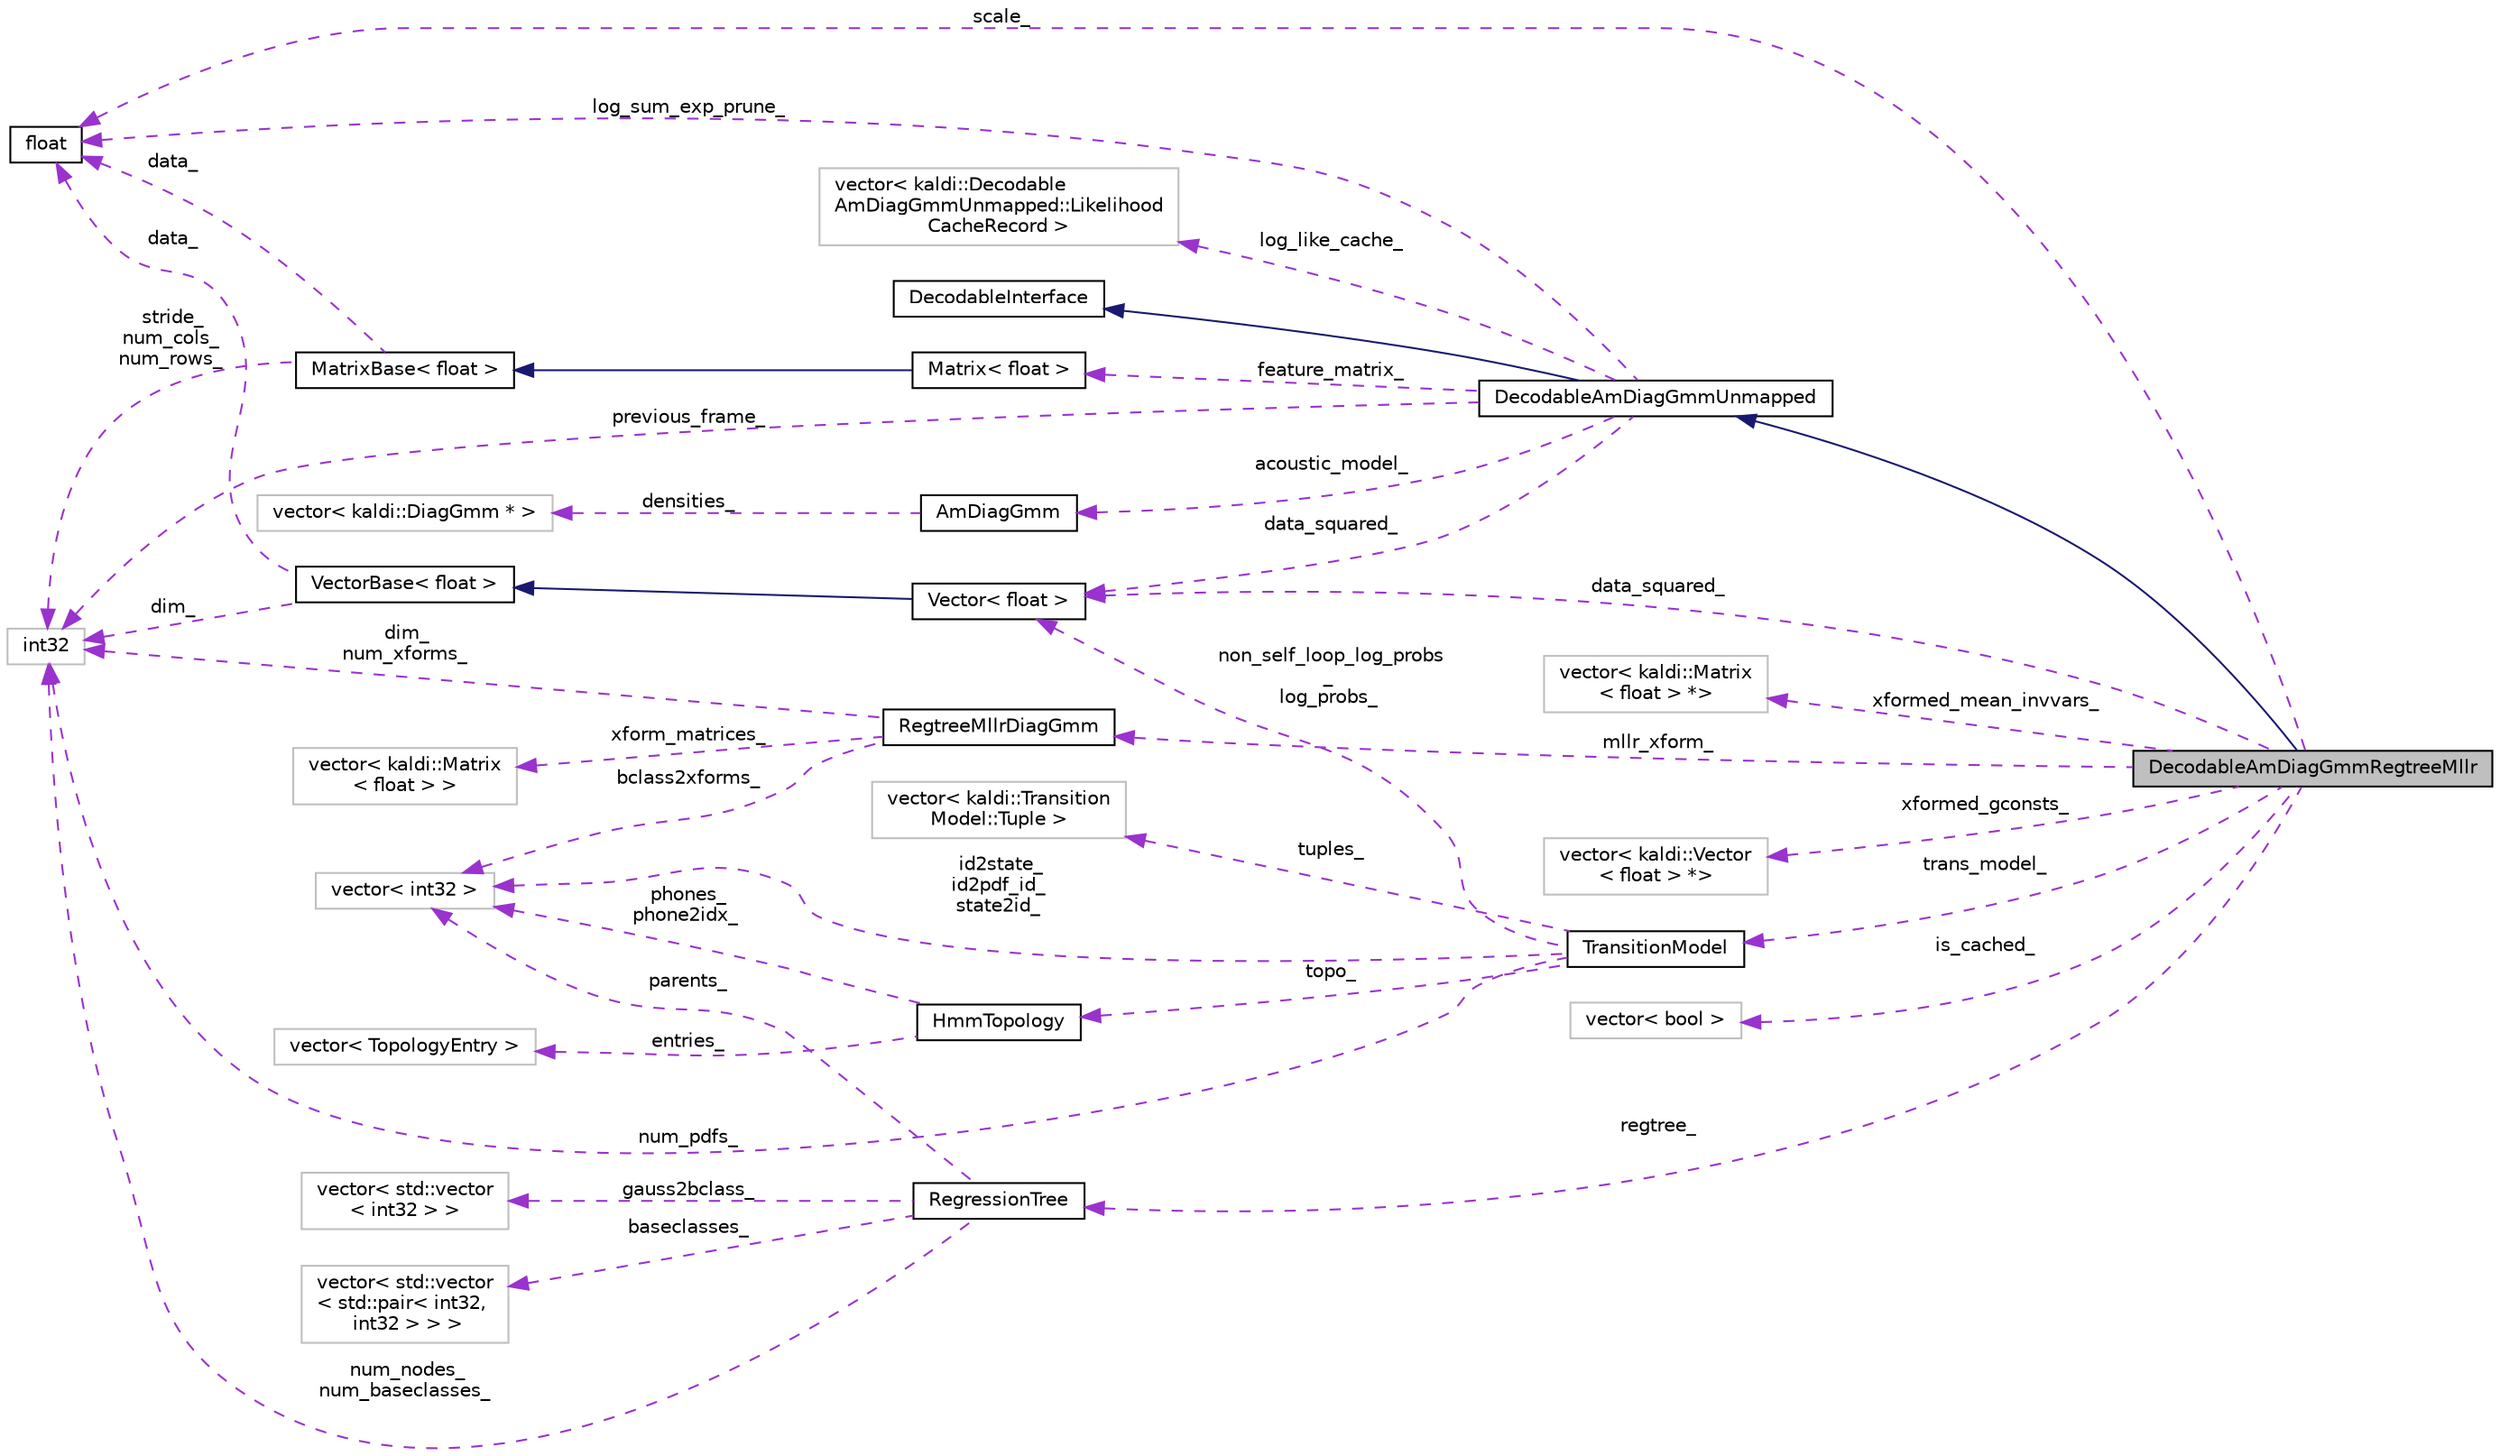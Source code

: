 digraph "DecodableAmDiagGmmRegtreeMllr"
{
  edge [fontname="Helvetica",fontsize="10",labelfontname="Helvetica",labelfontsize="10"];
  node [fontname="Helvetica",fontsize="10",shape=record];
  rankdir="LR";
  Node3 [label="DecodableAmDiagGmmRegtreeMllr",height=0.2,width=0.4,color="black", fillcolor="grey75", style="filled", fontcolor="black"];
  Node4 -> Node3 [dir="back",color="midnightblue",fontsize="10",style="solid",fontname="Helvetica"];
  Node4 [label="DecodableAmDiagGmmUnmapped",height=0.2,width=0.4,color="black", fillcolor="white", style="filled",URL="$classkaldi_1_1DecodableAmDiagGmmUnmapped.html",tooltip="DecodableAmDiagGmmUnmapped is a decodable object that takes indices that correspond to pdf-id&#39;s plus ..."];
  Node5 -> Node4 [dir="back",color="midnightblue",fontsize="10",style="solid",fontname="Helvetica"];
  Node5 [label="DecodableInterface",height=0.2,width=0.4,color="black", fillcolor="white", style="filled",URL="$classkaldi_1_1DecodableInterface.html",tooltip="DecodableInterface provides a link between the (acoustic-modeling and feature-processing) code and th..."];
  Node6 -> Node4 [dir="back",color="darkorchid3",fontsize="10",style="dashed",label=" log_sum_exp_prune_" ,fontname="Helvetica"];
  Node6 [label="float",height=0.2,width=0.4,color="black", fillcolor="white", style="filled",URL="$classfloat.html"];
  Node7 -> Node4 [dir="back",color="darkorchid3",fontsize="10",style="dashed",label=" feature_matrix_" ,fontname="Helvetica"];
  Node7 [label="Matrix\< float \>",height=0.2,width=0.4,color="black", fillcolor="white", style="filled",URL="$classkaldi_1_1Matrix.html"];
  Node8 -> Node7 [dir="back",color="midnightblue",fontsize="10",style="solid",fontname="Helvetica"];
  Node8 [label="MatrixBase\< float \>",height=0.2,width=0.4,color="black", fillcolor="white", style="filled",URL="$classkaldi_1_1MatrixBase.html"];
  Node6 -> Node8 [dir="back",color="darkorchid3",fontsize="10",style="dashed",label=" data_" ,fontname="Helvetica"];
  Node9 -> Node8 [dir="back",color="darkorchid3",fontsize="10",style="dashed",label=" stride_\nnum_cols_\nnum_rows_" ,fontname="Helvetica"];
  Node9 [label="int32",height=0.2,width=0.4,color="grey75", fillcolor="white", style="filled"];
  Node10 -> Node4 [dir="back",color="darkorchid3",fontsize="10",style="dashed",label=" acoustic_model_" ,fontname="Helvetica"];
  Node10 [label="AmDiagGmm",height=0.2,width=0.4,color="black", fillcolor="white", style="filled",URL="$classkaldi_1_1AmDiagGmm.html"];
  Node11 -> Node10 [dir="back",color="darkorchid3",fontsize="10",style="dashed",label=" densities_" ,fontname="Helvetica"];
  Node11 [label="vector\< kaldi::DiagGmm * \>",height=0.2,width=0.4,color="grey75", fillcolor="white", style="filled"];
  Node12 -> Node4 [dir="back",color="darkorchid3",fontsize="10",style="dashed",label=" data_squared_" ,fontname="Helvetica"];
  Node12 [label="Vector\< float \>",height=0.2,width=0.4,color="black", fillcolor="white", style="filled",URL="$classkaldi_1_1Vector.html"];
  Node13 -> Node12 [dir="back",color="midnightblue",fontsize="10",style="solid",fontname="Helvetica"];
  Node13 [label="VectorBase\< float \>",height=0.2,width=0.4,color="black", fillcolor="white", style="filled",URL="$classkaldi_1_1VectorBase.html"];
  Node6 -> Node13 [dir="back",color="darkorchid3",fontsize="10",style="dashed",label=" data_" ,fontname="Helvetica"];
  Node9 -> Node13 [dir="back",color="darkorchid3",fontsize="10",style="dashed",label=" dim_" ,fontname="Helvetica"];
  Node14 -> Node4 [dir="back",color="darkorchid3",fontsize="10",style="dashed",label=" log_like_cache_" ,fontname="Helvetica"];
  Node14 [label="vector\< kaldi::Decodable\lAmDiagGmmUnmapped::Likelihood\lCacheRecord \>",height=0.2,width=0.4,color="grey75", fillcolor="white", style="filled"];
  Node9 -> Node4 [dir="back",color="darkorchid3",fontsize="10",style="dashed",label=" previous_frame_" ,fontname="Helvetica"];
  Node15 -> Node3 [dir="back",color="darkorchid3",fontsize="10",style="dashed",label=" xformed_mean_invvars_" ,fontname="Helvetica"];
  Node15 [label="vector\< kaldi::Matrix\l\< float \> *\>",height=0.2,width=0.4,color="grey75", fillcolor="white", style="filled"];
  Node6 -> Node3 [dir="back",color="darkorchid3",fontsize="10",style="dashed",label=" scale_" ,fontname="Helvetica"];
  Node16 -> Node3 [dir="back",color="darkorchid3",fontsize="10",style="dashed",label=" mllr_xform_" ,fontname="Helvetica"];
  Node16 [label="RegtreeMllrDiagGmm",height=0.2,width=0.4,color="black", fillcolor="white", style="filled",URL="$classkaldi_1_1RegtreeMllrDiagGmm.html",tooltip="An MLLR mean transformation is an affine transformation of Gaussian means. "];
  Node17 -> Node16 [dir="back",color="darkorchid3",fontsize="10",style="dashed",label=" bclass2xforms_" ,fontname="Helvetica"];
  Node17 [label="vector\< int32 \>",height=0.2,width=0.4,color="grey75", fillcolor="white", style="filled"];
  Node18 -> Node16 [dir="back",color="darkorchid3",fontsize="10",style="dashed",label=" xform_matrices_" ,fontname="Helvetica"];
  Node18 [label="vector\< kaldi::Matrix\l\< float \> \>",height=0.2,width=0.4,color="grey75", fillcolor="white", style="filled"];
  Node9 -> Node16 [dir="back",color="darkorchid3",fontsize="10",style="dashed",label=" dim_\nnum_xforms_" ,fontname="Helvetica"];
  Node19 -> Node3 [dir="back",color="darkorchid3",fontsize="10",style="dashed",label=" xformed_gconsts_" ,fontname="Helvetica"];
  Node19 [label="vector\< kaldi::Vector\l\< float \> *\>",height=0.2,width=0.4,color="grey75", fillcolor="white", style="filled"];
  Node12 -> Node3 [dir="back",color="darkorchid3",fontsize="10",style="dashed",label=" data_squared_" ,fontname="Helvetica"];
  Node20 -> Node3 [dir="back",color="darkorchid3",fontsize="10",style="dashed",label=" regtree_" ,fontname="Helvetica"];
  Node20 [label="RegressionTree",height=0.2,width=0.4,color="black", fillcolor="white", style="filled",URL="$classkaldi_1_1RegressionTree.html",tooltip="A regression tree is a clustering of Gaussian densities in an acoustic model, such that the group of ..."];
  Node21 -> Node20 [dir="back",color="darkorchid3",fontsize="10",style="dashed",label=" baseclasses_" ,fontname="Helvetica"];
  Node21 [label="vector\< std::vector\l\< std::pair\< int32,\l int32 \> \> \>",height=0.2,width=0.4,color="grey75", fillcolor="white", style="filled"];
  Node17 -> Node20 [dir="back",color="darkorchid3",fontsize="10",style="dashed",label=" parents_" ,fontname="Helvetica"];
  Node22 -> Node20 [dir="back",color="darkorchid3",fontsize="10",style="dashed",label=" gauss2bclass_" ,fontname="Helvetica"];
  Node22 [label="vector\< std::vector\l\< int32 \> \>",height=0.2,width=0.4,color="grey75", fillcolor="white", style="filled"];
  Node9 -> Node20 [dir="back",color="darkorchid3",fontsize="10",style="dashed",label=" num_nodes_\nnum_baseclasses_" ,fontname="Helvetica"];
  Node23 -> Node3 [dir="back",color="darkorchid3",fontsize="10",style="dashed",label=" is_cached_" ,fontname="Helvetica"];
  Node23 [label="vector\< bool \>",height=0.2,width=0.4,color="grey75", fillcolor="white", style="filled"];
  Node24 -> Node3 [dir="back",color="darkorchid3",fontsize="10",style="dashed",label=" trans_model_" ,fontname="Helvetica"];
  Node24 [label="TransitionModel",height=0.2,width=0.4,color="black", fillcolor="white", style="filled",URL="$classkaldi_1_1TransitionModel.html"];
  Node25 -> Node24 [dir="back",color="darkorchid3",fontsize="10",style="dashed",label=" topo_" ,fontname="Helvetica"];
  Node25 [label="HmmTopology",height=0.2,width=0.4,color="black", fillcolor="white", style="filled",URL="$classkaldi_1_1HmmTopology.html",tooltip="A class for storing topology information for phones. "];
  Node17 -> Node25 [dir="back",color="darkorchid3",fontsize="10",style="dashed",label=" phones_\nphone2idx_" ,fontname="Helvetica"];
  Node26 -> Node25 [dir="back",color="darkorchid3",fontsize="10",style="dashed",label=" entries_" ,fontname="Helvetica"];
  Node26 [label="vector\< TopologyEntry \>",height=0.2,width=0.4,color="grey75", fillcolor="white", style="filled"];
  Node17 -> Node24 [dir="back",color="darkorchid3",fontsize="10",style="dashed",label=" id2state_\nid2pdf_id_\nstate2id_" ,fontname="Helvetica"];
  Node27 -> Node24 [dir="back",color="darkorchid3",fontsize="10",style="dashed",label=" tuples_" ,fontname="Helvetica"];
  Node27 [label="vector\< kaldi::Transition\lModel::Tuple \>",height=0.2,width=0.4,color="grey75", fillcolor="white", style="filled"];
  Node12 -> Node24 [dir="back",color="darkorchid3",fontsize="10",style="dashed",label=" non_self_loop_log_probs\l_\nlog_probs_" ,fontname="Helvetica"];
  Node9 -> Node24 [dir="back",color="darkorchid3",fontsize="10",style="dashed",label=" num_pdfs_" ,fontname="Helvetica"];
}
